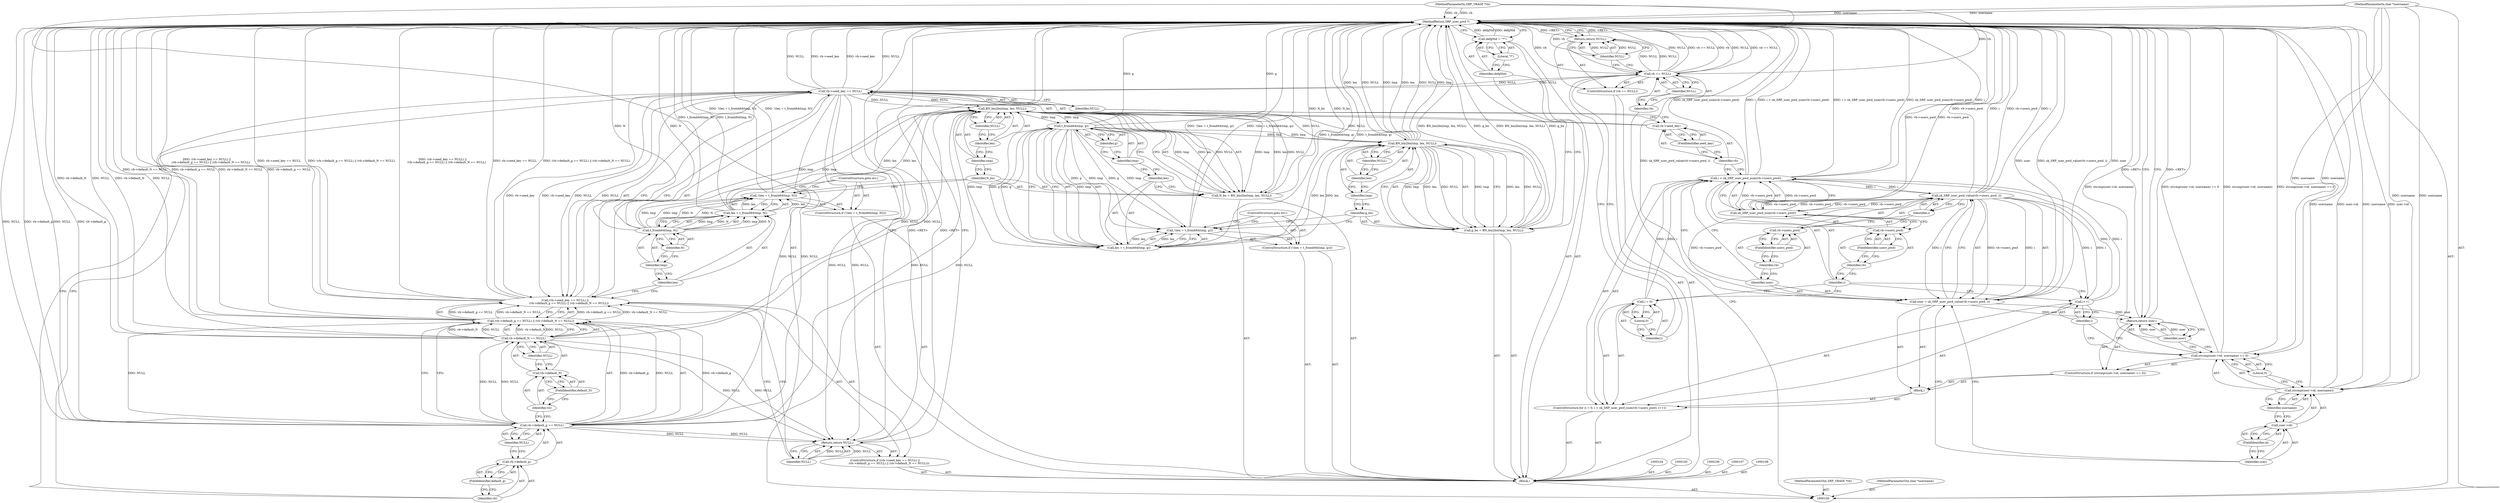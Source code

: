 digraph "1_openssl_259b664f950c2ba66fbf4b0fe5281327904ead21_0" {
"1000196" [label="(MethodReturn,SRP_user_pwd *)"];
"1000101" [label="(MethodParameterIn,SRP_VBASE *vb)"];
"1000264" [label="(MethodParameterOut,SRP_VBASE *vb)"];
"1000102" [label="(MethodParameterIn,char *username)"];
"1000265" [label="(MethodParameterOut,char *username)"];
"1000114" [label="(Identifier,NULL)"];
"1000113" [label="(Return,return NULL;)"];
"1000116" [label="(Call,i = 0)"];
"1000117" [label="(Identifier,i)"];
"1000118" [label="(Literal,0)"];
"1000119" [label="(Call,i < sk_SRP_user_pwd_num(vb->users_pwd))"];
"1000120" [label="(Identifier,i)"];
"1000121" [label="(Call,sk_SRP_user_pwd_num(vb->users_pwd))"];
"1000122" [label="(Call,vb->users_pwd)"];
"1000123" [label="(Identifier,vb)"];
"1000124" [label="(FieldIdentifier,users_pwd)"];
"1000115" [label="(ControlStructure,for (i = 0; i < sk_SRP_user_pwd_num(vb->users_pwd); i++))"];
"1000125" [label="(Call,i++)"];
"1000126" [label="(Identifier,i)"];
"1000127" [label="(Block,)"];
"1000130" [label="(Call,sk_SRP_user_pwd_value(vb->users_pwd, i))"];
"1000131" [label="(Call,vb->users_pwd)"];
"1000132" [label="(Identifier,vb)"];
"1000133" [label="(FieldIdentifier,users_pwd)"];
"1000134" [label="(Identifier,i)"];
"1000128" [label="(Call,user = sk_SRP_user_pwd_value(vb->users_pwd, i))"];
"1000129" [label="(Identifier,user)"];
"1000136" [label="(Call,strcmp(user->id, username) == 0)"];
"1000137" [label="(Call,strcmp(user->id, username))"];
"1000138" [label="(Call,user->id)"];
"1000139" [label="(Identifier,user)"];
"1000140" [label="(FieldIdentifier,id)"];
"1000141" [label="(Identifier,username)"];
"1000142" [label="(Literal,0)"];
"1000135" [label="(ControlStructure,if (strcmp(user->id, username) == 0))"];
"1000143" [label="(Return,return user;)"];
"1000144" [label="(Identifier,user)"];
"1000147" [label="(Call,vb->seed_key == NULL)"];
"1000148" [label="(Call,vb->seed_key)"];
"1000149" [label="(Identifier,vb)"];
"1000150" [label="(FieldIdentifier,seed_key)"];
"1000151" [label="(Identifier,NULL)"];
"1000145" [label="(ControlStructure,if ((vb->seed_key == NULL) ||\n         (vb->default_g == NULL) || (vb->default_N == NULL)))"];
"1000146" [label="(Call,(vb->seed_key == NULL) ||\n         (vb->default_g == NULL) || (vb->default_N == NULL))"];
"1000153" [label="(Call,vb->default_g == NULL)"];
"1000154" [label="(Call,vb->default_g)"];
"1000155" [label="(Identifier,vb)"];
"1000156" [label="(FieldIdentifier,default_g)"];
"1000157" [label="(Identifier,NULL)"];
"1000158" [label="(Call,vb->default_N == NULL)"];
"1000159" [label="(Call,vb->default_N)"];
"1000160" [label="(Identifier,vb)"];
"1000161" [label="(FieldIdentifier,default_N)"];
"1000162" [label="(Identifier,NULL)"];
"1000152" [label="(Call,(vb->default_g == NULL) || (vb->default_N == NULL))"];
"1000164" [label="(Identifier,NULL)"];
"1000163" [label="(Return,return NULL;)"];
"1000166" [label="(Call,!(len = t_fromb64(tmp, N)))"];
"1000167" [label="(Call,len = t_fromb64(tmp, N))"];
"1000168" [label="(Identifier,len)"];
"1000169" [label="(Call,t_fromb64(tmp, N))"];
"1000170" [label="(Identifier,tmp)"];
"1000171" [label="(Identifier,N)"];
"1000165" [label="(ControlStructure,if (!(len = t_fromb64(tmp, N))))"];
"1000103" [label="(Block,)"];
"1000172" [label="(ControlStructure,goto err;)"];
"1000175" [label="(Call,BN_bin2bn(tmp, len, NULL))"];
"1000176" [label="(Identifier,tmp)"];
"1000177" [label="(Identifier,len)"];
"1000178" [label="(Identifier,NULL)"];
"1000173" [label="(Call,N_bn = BN_bin2bn(tmp, len, NULL))"];
"1000174" [label="(Identifier,N_bn)"];
"1000180" [label="(Call,!(len = t_fromb64(tmp, g)))"];
"1000181" [label="(Call,len = t_fromb64(tmp, g))"];
"1000182" [label="(Identifier,len)"];
"1000183" [label="(Call,t_fromb64(tmp, g))"];
"1000184" [label="(Identifier,tmp)"];
"1000185" [label="(Identifier,g)"];
"1000179" [label="(ControlStructure,if (!(len = t_fromb64(tmp, g))))"];
"1000186" [label="(ControlStructure,goto err;)"];
"1000189" [label="(Call,BN_bin2bn(tmp, len, NULL))"];
"1000190" [label="(Identifier,tmp)"];
"1000191" [label="(Identifier,len)"];
"1000192" [label="(Identifier,NULL)"];
"1000187" [label="(Call,g_bn = BN_bin2bn(tmp, len, NULL))"];
"1000188" [label="(Identifier,g_bn)"];
"1000195" [label="(Literal,\"*\")"];
"1000193" [label="(Call,defgNid = \"*\")"];
"1000194" [label="(Identifier,defgNid)"];
"1000112" [label="(Identifier,NULL)"];
"1000109" [label="(ControlStructure,if (vb == NULL))"];
"1000110" [label="(Call,vb == NULL)"];
"1000111" [label="(Identifier,vb)"];
"1000196" -> "1000100"  [label="AST: "];
"1000196" -> "1000113"  [label="CFG: "];
"1000196" -> "1000143"  [label="CFG: "];
"1000196" -> "1000163"  [label="CFG: "];
"1000196" -> "1000193"  [label="CFG: "];
"1000128" -> "1000196"  [label="DDG: sk_SRP_user_pwd_value(vb->users_pwd, i)"];
"1000128" -> "1000196"  [label="DDG: user"];
"1000183" -> "1000196"  [label="DDG: g"];
"1000147" -> "1000196"  [label="DDG: NULL"];
"1000147" -> "1000196"  [label="DDG: vb->seed_key"];
"1000153" -> "1000196"  [label="DDG: NULL"];
"1000153" -> "1000196"  [label="DDG: vb->default_g"];
"1000187" -> "1000196"  [label="DDG: BN_bin2bn(tmp, len, NULL)"];
"1000187" -> "1000196"  [label="DDG: g_bn"];
"1000137" -> "1000196"  [label="DDG: username"];
"1000137" -> "1000196"  [label="DDG: user->id"];
"1000152" -> "1000196"  [label="DDG: vb->default_g == NULL"];
"1000152" -> "1000196"  [label="DDG: vb->default_N == NULL"];
"1000119" -> "1000196"  [label="DDG: i < sk_SRP_user_pwd_num(vb->users_pwd)"];
"1000119" -> "1000196"  [label="DDG: sk_SRP_user_pwd_num(vb->users_pwd)"];
"1000119" -> "1000196"  [label="DDG: i"];
"1000130" -> "1000196"  [label="DDG: vb->users_pwd"];
"1000130" -> "1000196"  [label="DDG: i"];
"1000158" -> "1000196"  [label="DDG: vb->default_N"];
"1000158" -> "1000196"  [label="DDG: NULL"];
"1000193" -> "1000196"  [label="DDG: defgNid"];
"1000167" -> "1000196"  [label="DDG: t_fromb64(tmp, N)"];
"1000189" -> "1000196"  [label="DDG: tmp"];
"1000189" -> "1000196"  [label="DDG: len"];
"1000189" -> "1000196"  [label="DDG: NULL"];
"1000166" -> "1000196"  [label="DDG: !(len = t_fromb64(tmp, N))"];
"1000146" -> "1000196"  [label="DDG: (vb->default_g == NULL) || (vb->default_N == NULL)"];
"1000146" -> "1000196"  [label="DDG: (vb->seed_key == NULL) ||\n         (vb->default_g == NULL) || (vb->default_N == NULL)"];
"1000146" -> "1000196"  [label="DDG: vb->seed_key == NULL"];
"1000180" -> "1000196"  [label="DDG: !(len = t_fromb64(tmp, g))"];
"1000102" -> "1000196"  [label="DDG: username"];
"1000110" -> "1000196"  [label="DDG: NULL"];
"1000110" -> "1000196"  [label="DDG: vb == NULL"];
"1000110" -> "1000196"  [label="DDG: vb"];
"1000101" -> "1000196"  [label="DDG: vb"];
"1000136" -> "1000196"  [label="DDG: strcmp(user->id, username) == 0"];
"1000136" -> "1000196"  [label="DDG: strcmp(user->id, username)"];
"1000121" -> "1000196"  [label="DDG: vb->users_pwd"];
"1000169" -> "1000196"  [label="DDG: N"];
"1000181" -> "1000196"  [label="DDG: t_fromb64(tmp, g)"];
"1000173" -> "1000196"  [label="DDG: N_bn"];
"1000143" -> "1000196"  [label="DDG: <RET>"];
"1000163" -> "1000196"  [label="DDG: <RET>"];
"1000113" -> "1000196"  [label="DDG: <RET>"];
"1000101" -> "1000100"  [label="AST: "];
"1000101" -> "1000196"  [label="DDG: vb"];
"1000101" -> "1000110"  [label="DDG: vb"];
"1000264" -> "1000100"  [label="AST: "];
"1000102" -> "1000100"  [label="AST: "];
"1000102" -> "1000196"  [label="DDG: username"];
"1000102" -> "1000136"  [label="DDG: username"];
"1000102" -> "1000137"  [label="DDG: username"];
"1000265" -> "1000100"  [label="AST: "];
"1000114" -> "1000113"  [label="AST: "];
"1000114" -> "1000110"  [label="CFG: "];
"1000113" -> "1000114"  [label="CFG: "];
"1000114" -> "1000113"  [label="DDG: NULL"];
"1000113" -> "1000109"  [label="AST: "];
"1000113" -> "1000114"  [label="CFG: "];
"1000114" -> "1000113"  [label="AST: "];
"1000196" -> "1000113"  [label="CFG: "];
"1000113" -> "1000196"  [label="DDG: <RET>"];
"1000114" -> "1000113"  [label="DDG: NULL"];
"1000110" -> "1000113"  [label="DDG: NULL"];
"1000116" -> "1000115"  [label="AST: "];
"1000116" -> "1000118"  [label="CFG: "];
"1000117" -> "1000116"  [label="AST: "];
"1000118" -> "1000116"  [label="AST: "];
"1000120" -> "1000116"  [label="CFG: "];
"1000116" -> "1000119"  [label="DDG: i"];
"1000117" -> "1000116"  [label="AST: "];
"1000117" -> "1000110"  [label="CFG: "];
"1000118" -> "1000117"  [label="CFG: "];
"1000118" -> "1000116"  [label="AST: "];
"1000118" -> "1000117"  [label="CFG: "];
"1000116" -> "1000118"  [label="CFG: "];
"1000119" -> "1000115"  [label="AST: "];
"1000119" -> "1000121"  [label="CFG: "];
"1000120" -> "1000119"  [label="AST: "];
"1000121" -> "1000119"  [label="AST: "];
"1000129" -> "1000119"  [label="CFG: "];
"1000149" -> "1000119"  [label="CFG: "];
"1000119" -> "1000196"  [label="DDG: i < sk_SRP_user_pwd_num(vb->users_pwd)"];
"1000119" -> "1000196"  [label="DDG: sk_SRP_user_pwd_num(vb->users_pwd)"];
"1000119" -> "1000196"  [label="DDG: i"];
"1000116" -> "1000119"  [label="DDG: i"];
"1000125" -> "1000119"  [label="DDG: i"];
"1000121" -> "1000119"  [label="DDG: vb->users_pwd"];
"1000119" -> "1000130"  [label="DDG: i"];
"1000120" -> "1000119"  [label="AST: "];
"1000120" -> "1000116"  [label="CFG: "];
"1000120" -> "1000125"  [label="CFG: "];
"1000123" -> "1000120"  [label="CFG: "];
"1000121" -> "1000119"  [label="AST: "];
"1000121" -> "1000122"  [label="CFG: "];
"1000122" -> "1000121"  [label="AST: "];
"1000119" -> "1000121"  [label="CFG: "];
"1000121" -> "1000196"  [label="DDG: vb->users_pwd"];
"1000121" -> "1000119"  [label="DDG: vb->users_pwd"];
"1000130" -> "1000121"  [label="DDG: vb->users_pwd"];
"1000121" -> "1000130"  [label="DDG: vb->users_pwd"];
"1000122" -> "1000121"  [label="AST: "];
"1000122" -> "1000124"  [label="CFG: "];
"1000123" -> "1000122"  [label="AST: "];
"1000124" -> "1000122"  [label="AST: "];
"1000121" -> "1000122"  [label="CFG: "];
"1000123" -> "1000122"  [label="AST: "];
"1000123" -> "1000120"  [label="CFG: "];
"1000124" -> "1000123"  [label="CFG: "];
"1000124" -> "1000122"  [label="AST: "];
"1000124" -> "1000123"  [label="CFG: "];
"1000122" -> "1000124"  [label="CFG: "];
"1000115" -> "1000103"  [label="AST: "];
"1000116" -> "1000115"  [label="AST: "];
"1000119" -> "1000115"  [label="AST: "];
"1000125" -> "1000115"  [label="AST: "];
"1000127" -> "1000115"  [label="AST: "];
"1000125" -> "1000115"  [label="AST: "];
"1000125" -> "1000126"  [label="CFG: "];
"1000126" -> "1000125"  [label="AST: "];
"1000120" -> "1000125"  [label="CFG: "];
"1000125" -> "1000119"  [label="DDG: i"];
"1000130" -> "1000125"  [label="DDG: i"];
"1000126" -> "1000125"  [label="AST: "];
"1000126" -> "1000136"  [label="CFG: "];
"1000125" -> "1000126"  [label="CFG: "];
"1000127" -> "1000115"  [label="AST: "];
"1000128" -> "1000127"  [label="AST: "];
"1000135" -> "1000127"  [label="AST: "];
"1000130" -> "1000128"  [label="AST: "];
"1000130" -> "1000134"  [label="CFG: "];
"1000131" -> "1000130"  [label="AST: "];
"1000134" -> "1000130"  [label="AST: "];
"1000128" -> "1000130"  [label="CFG: "];
"1000130" -> "1000196"  [label="DDG: vb->users_pwd"];
"1000130" -> "1000196"  [label="DDG: i"];
"1000130" -> "1000121"  [label="DDG: vb->users_pwd"];
"1000130" -> "1000125"  [label="DDG: i"];
"1000130" -> "1000128"  [label="DDG: vb->users_pwd"];
"1000130" -> "1000128"  [label="DDG: i"];
"1000121" -> "1000130"  [label="DDG: vb->users_pwd"];
"1000119" -> "1000130"  [label="DDG: i"];
"1000131" -> "1000130"  [label="AST: "];
"1000131" -> "1000133"  [label="CFG: "];
"1000132" -> "1000131"  [label="AST: "];
"1000133" -> "1000131"  [label="AST: "];
"1000134" -> "1000131"  [label="CFG: "];
"1000132" -> "1000131"  [label="AST: "];
"1000132" -> "1000129"  [label="CFG: "];
"1000133" -> "1000132"  [label="CFG: "];
"1000133" -> "1000131"  [label="AST: "];
"1000133" -> "1000132"  [label="CFG: "];
"1000131" -> "1000133"  [label="CFG: "];
"1000134" -> "1000130"  [label="AST: "];
"1000134" -> "1000131"  [label="CFG: "];
"1000130" -> "1000134"  [label="CFG: "];
"1000128" -> "1000127"  [label="AST: "];
"1000128" -> "1000130"  [label="CFG: "];
"1000129" -> "1000128"  [label="AST: "];
"1000130" -> "1000128"  [label="AST: "];
"1000139" -> "1000128"  [label="CFG: "];
"1000128" -> "1000196"  [label="DDG: sk_SRP_user_pwd_value(vb->users_pwd, i)"];
"1000128" -> "1000196"  [label="DDG: user"];
"1000130" -> "1000128"  [label="DDG: vb->users_pwd"];
"1000130" -> "1000128"  [label="DDG: i"];
"1000128" -> "1000143"  [label="DDG: user"];
"1000129" -> "1000128"  [label="AST: "];
"1000129" -> "1000119"  [label="CFG: "];
"1000132" -> "1000129"  [label="CFG: "];
"1000136" -> "1000135"  [label="AST: "];
"1000136" -> "1000142"  [label="CFG: "];
"1000137" -> "1000136"  [label="AST: "];
"1000142" -> "1000136"  [label="AST: "];
"1000144" -> "1000136"  [label="CFG: "];
"1000126" -> "1000136"  [label="CFG: "];
"1000136" -> "1000196"  [label="DDG: strcmp(user->id, username) == 0"];
"1000136" -> "1000196"  [label="DDG: strcmp(user->id, username)"];
"1000102" -> "1000136"  [label="DDG: username"];
"1000137" -> "1000136"  [label="AST: "];
"1000137" -> "1000141"  [label="CFG: "];
"1000138" -> "1000137"  [label="AST: "];
"1000141" -> "1000137"  [label="AST: "];
"1000142" -> "1000137"  [label="CFG: "];
"1000137" -> "1000196"  [label="DDG: username"];
"1000137" -> "1000196"  [label="DDG: user->id"];
"1000102" -> "1000137"  [label="DDG: username"];
"1000138" -> "1000137"  [label="AST: "];
"1000138" -> "1000140"  [label="CFG: "];
"1000139" -> "1000138"  [label="AST: "];
"1000140" -> "1000138"  [label="AST: "];
"1000141" -> "1000138"  [label="CFG: "];
"1000139" -> "1000138"  [label="AST: "];
"1000139" -> "1000128"  [label="CFG: "];
"1000140" -> "1000139"  [label="CFG: "];
"1000140" -> "1000138"  [label="AST: "];
"1000140" -> "1000139"  [label="CFG: "];
"1000138" -> "1000140"  [label="CFG: "];
"1000141" -> "1000137"  [label="AST: "];
"1000141" -> "1000138"  [label="CFG: "];
"1000137" -> "1000141"  [label="CFG: "];
"1000142" -> "1000136"  [label="AST: "];
"1000142" -> "1000137"  [label="CFG: "];
"1000136" -> "1000142"  [label="CFG: "];
"1000135" -> "1000127"  [label="AST: "];
"1000136" -> "1000135"  [label="AST: "];
"1000143" -> "1000135"  [label="AST: "];
"1000143" -> "1000135"  [label="AST: "];
"1000143" -> "1000144"  [label="CFG: "];
"1000144" -> "1000143"  [label="AST: "];
"1000196" -> "1000143"  [label="CFG: "];
"1000143" -> "1000196"  [label="DDG: <RET>"];
"1000144" -> "1000143"  [label="DDG: user"];
"1000128" -> "1000143"  [label="DDG: user"];
"1000144" -> "1000143"  [label="AST: "];
"1000144" -> "1000136"  [label="CFG: "];
"1000143" -> "1000144"  [label="CFG: "];
"1000144" -> "1000143"  [label="DDG: user"];
"1000147" -> "1000146"  [label="AST: "];
"1000147" -> "1000151"  [label="CFG: "];
"1000148" -> "1000147"  [label="AST: "];
"1000151" -> "1000147"  [label="AST: "];
"1000155" -> "1000147"  [label="CFG: "];
"1000146" -> "1000147"  [label="CFG: "];
"1000147" -> "1000196"  [label="DDG: NULL"];
"1000147" -> "1000196"  [label="DDG: vb->seed_key"];
"1000147" -> "1000146"  [label="DDG: vb->seed_key"];
"1000147" -> "1000146"  [label="DDG: NULL"];
"1000110" -> "1000147"  [label="DDG: NULL"];
"1000147" -> "1000153"  [label="DDG: NULL"];
"1000147" -> "1000163"  [label="DDG: NULL"];
"1000147" -> "1000175"  [label="DDG: NULL"];
"1000148" -> "1000147"  [label="AST: "];
"1000148" -> "1000150"  [label="CFG: "];
"1000149" -> "1000148"  [label="AST: "];
"1000150" -> "1000148"  [label="AST: "];
"1000151" -> "1000148"  [label="CFG: "];
"1000149" -> "1000148"  [label="AST: "];
"1000149" -> "1000119"  [label="CFG: "];
"1000150" -> "1000149"  [label="CFG: "];
"1000150" -> "1000148"  [label="AST: "];
"1000150" -> "1000149"  [label="CFG: "];
"1000148" -> "1000150"  [label="CFG: "];
"1000151" -> "1000147"  [label="AST: "];
"1000151" -> "1000148"  [label="CFG: "];
"1000147" -> "1000151"  [label="CFG: "];
"1000145" -> "1000103"  [label="AST: "];
"1000146" -> "1000145"  [label="AST: "];
"1000163" -> "1000145"  [label="AST: "];
"1000146" -> "1000145"  [label="AST: "];
"1000146" -> "1000147"  [label="CFG: "];
"1000146" -> "1000152"  [label="CFG: "];
"1000147" -> "1000146"  [label="AST: "];
"1000152" -> "1000146"  [label="AST: "];
"1000164" -> "1000146"  [label="CFG: "];
"1000168" -> "1000146"  [label="CFG: "];
"1000146" -> "1000196"  [label="DDG: (vb->default_g == NULL) || (vb->default_N == NULL)"];
"1000146" -> "1000196"  [label="DDG: (vb->seed_key == NULL) ||\n         (vb->default_g == NULL) || (vb->default_N == NULL)"];
"1000146" -> "1000196"  [label="DDG: vb->seed_key == NULL"];
"1000147" -> "1000146"  [label="DDG: vb->seed_key"];
"1000147" -> "1000146"  [label="DDG: NULL"];
"1000152" -> "1000146"  [label="DDG: vb->default_g == NULL"];
"1000152" -> "1000146"  [label="DDG: vb->default_N == NULL"];
"1000153" -> "1000152"  [label="AST: "];
"1000153" -> "1000157"  [label="CFG: "];
"1000154" -> "1000153"  [label="AST: "];
"1000157" -> "1000153"  [label="AST: "];
"1000160" -> "1000153"  [label="CFG: "];
"1000152" -> "1000153"  [label="CFG: "];
"1000153" -> "1000196"  [label="DDG: NULL"];
"1000153" -> "1000196"  [label="DDG: vb->default_g"];
"1000153" -> "1000152"  [label="DDG: vb->default_g"];
"1000153" -> "1000152"  [label="DDG: NULL"];
"1000147" -> "1000153"  [label="DDG: NULL"];
"1000153" -> "1000158"  [label="DDG: NULL"];
"1000153" -> "1000163"  [label="DDG: NULL"];
"1000153" -> "1000175"  [label="DDG: NULL"];
"1000154" -> "1000153"  [label="AST: "];
"1000154" -> "1000156"  [label="CFG: "];
"1000155" -> "1000154"  [label="AST: "];
"1000156" -> "1000154"  [label="AST: "];
"1000157" -> "1000154"  [label="CFG: "];
"1000155" -> "1000154"  [label="AST: "];
"1000155" -> "1000147"  [label="CFG: "];
"1000156" -> "1000155"  [label="CFG: "];
"1000156" -> "1000154"  [label="AST: "];
"1000156" -> "1000155"  [label="CFG: "];
"1000154" -> "1000156"  [label="CFG: "];
"1000157" -> "1000153"  [label="AST: "];
"1000157" -> "1000154"  [label="CFG: "];
"1000153" -> "1000157"  [label="CFG: "];
"1000158" -> "1000152"  [label="AST: "];
"1000158" -> "1000162"  [label="CFG: "];
"1000159" -> "1000158"  [label="AST: "];
"1000162" -> "1000158"  [label="AST: "];
"1000152" -> "1000158"  [label="CFG: "];
"1000158" -> "1000196"  [label="DDG: vb->default_N"];
"1000158" -> "1000196"  [label="DDG: NULL"];
"1000158" -> "1000152"  [label="DDG: vb->default_N"];
"1000158" -> "1000152"  [label="DDG: NULL"];
"1000153" -> "1000158"  [label="DDG: NULL"];
"1000158" -> "1000163"  [label="DDG: NULL"];
"1000158" -> "1000175"  [label="DDG: NULL"];
"1000159" -> "1000158"  [label="AST: "];
"1000159" -> "1000161"  [label="CFG: "];
"1000160" -> "1000159"  [label="AST: "];
"1000161" -> "1000159"  [label="AST: "];
"1000162" -> "1000159"  [label="CFG: "];
"1000160" -> "1000159"  [label="AST: "];
"1000160" -> "1000153"  [label="CFG: "];
"1000161" -> "1000160"  [label="CFG: "];
"1000161" -> "1000159"  [label="AST: "];
"1000161" -> "1000160"  [label="CFG: "];
"1000159" -> "1000161"  [label="CFG: "];
"1000162" -> "1000158"  [label="AST: "];
"1000162" -> "1000159"  [label="CFG: "];
"1000158" -> "1000162"  [label="CFG: "];
"1000152" -> "1000146"  [label="AST: "];
"1000152" -> "1000153"  [label="CFG: "];
"1000152" -> "1000158"  [label="CFG: "];
"1000153" -> "1000152"  [label="AST: "];
"1000158" -> "1000152"  [label="AST: "];
"1000146" -> "1000152"  [label="CFG: "];
"1000152" -> "1000196"  [label="DDG: vb->default_g == NULL"];
"1000152" -> "1000196"  [label="DDG: vb->default_N == NULL"];
"1000152" -> "1000146"  [label="DDG: vb->default_g == NULL"];
"1000152" -> "1000146"  [label="DDG: vb->default_N == NULL"];
"1000153" -> "1000152"  [label="DDG: vb->default_g"];
"1000153" -> "1000152"  [label="DDG: NULL"];
"1000158" -> "1000152"  [label="DDG: vb->default_N"];
"1000158" -> "1000152"  [label="DDG: NULL"];
"1000164" -> "1000163"  [label="AST: "];
"1000164" -> "1000146"  [label="CFG: "];
"1000163" -> "1000164"  [label="CFG: "];
"1000164" -> "1000163"  [label="DDG: NULL"];
"1000163" -> "1000145"  [label="AST: "];
"1000163" -> "1000164"  [label="CFG: "];
"1000164" -> "1000163"  [label="AST: "];
"1000196" -> "1000163"  [label="CFG: "];
"1000163" -> "1000196"  [label="DDG: <RET>"];
"1000164" -> "1000163"  [label="DDG: NULL"];
"1000147" -> "1000163"  [label="DDG: NULL"];
"1000153" -> "1000163"  [label="DDG: NULL"];
"1000158" -> "1000163"  [label="DDG: NULL"];
"1000166" -> "1000165"  [label="AST: "];
"1000166" -> "1000167"  [label="CFG: "];
"1000167" -> "1000166"  [label="AST: "];
"1000172" -> "1000166"  [label="CFG: "];
"1000174" -> "1000166"  [label="CFG: "];
"1000166" -> "1000196"  [label="DDG: !(len = t_fromb64(tmp, N))"];
"1000167" -> "1000166"  [label="DDG: len"];
"1000169" -> "1000166"  [label="DDG: tmp"];
"1000169" -> "1000166"  [label="DDG: N"];
"1000167" -> "1000166"  [label="AST: "];
"1000167" -> "1000169"  [label="CFG: "];
"1000168" -> "1000167"  [label="AST: "];
"1000169" -> "1000167"  [label="AST: "];
"1000166" -> "1000167"  [label="CFG: "];
"1000167" -> "1000196"  [label="DDG: t_fromb64(tmp, N)"];
"1000167" -> "1000166"  [label="DDG: len"];
"1000169" -> "1000167"  [label="DDG: tmp"];
"1000169" -> "1000167"  [label="DDG: N"];
"1000167" -> "1000175"  [label="DDG: len"];
"1000168" -> "1000167"  [label="AST: "];
"1000168" -> "1000146"  [label="CFG: "];
"1000170" -> "1000168"  [label="CFG: "];
"1000169" -> "1000167"  [label="AST: "];
"1000169" -> "1000171"  [label="CFG: "];
"1000170" -> "1000169"  [label="AST: "];
"1000171" -> "1000169"  [label="AST: "];
"1000167" -> "1000169"  [label="CFG: "];
"1000169" -> "1000196"  [label="DDG: N"];
"1000169" -> "1000166"  [label="DDG: tmp"];
"1000169" -> "1000166"  [label="DDG: N"];
"1000169" -> "1000167"  [label="DDG: tmp"];
"1000169" -> "1000167"  [label="DDG: N"];
"1000169" -> "1000175"  [label="DDG: tmp"];
"1000170" -> "1000169"  [label="AST: "];
"1000170" -> "1000168"  [label="CFG: "];
"1000171" -> "1000170"  [label="CFG: "];
"1000171" -> "1000169"  [label="AST: "];
"1000171" -> "1000170"  [label="CFG: "];
"1000169" -> "1000171"  [label="CFG: "];
"1000165" -> "1000103"  [label="AST: "];
"1000166" -> "1000165"  [label="AST: "];
"1000172" -> "1000165"  [label="AST: "];
"1000103" -> "1000100"  [label="AST: "];
"1000104" -> "1000103"  [label="AST: "];
"1000105" -> "1000103"  [label="AST: "];
"1000106" -> "1000103"  [label="AST: "];
"1000107" -> "1000103"  [label="AST: "];
"1000108" -> "1000103"  [label="AST: "];
"1000109" -> "1000103"  [label="AST: "];
"1000115" -> "1000103"  [label="AST: "];
"1000145" -> "1000103"  [label="AST: "];
"1000165" -> "1000103"  [label="AST: "];
"1000173" -> "1000103"  [label="AST: "];
"1000179" -> "1000103"  [label="AST: "];
"1000187" -> "1000103"  [label="AST: "];
"1000193" -> "1000103"  [label="AST: "];
"1000172" -> "1000165"  [label="AST: "];
"1000172" -> "1000166"  [label="CFG: "];
"1000175" -> "1000173"  [label="AST: "];
"1000175" -> "1000178"  [label="CFG: "];
"1000176" -> "1000175"  [label="AST: "];
"1000177" -> "1000175"  [label="AST: "];
"1000178" -> "1000175"  [label="AST: "];
"1000173" -> "1000175"  [label="CFG: "];
"1000175" -> "1000173"  [label="DDG: tmp"];
"1000175" -> "1000173"  [label="DDG: len"];
"1000175" -> "1000173"  [label="DDG: NULL"];
"1000169" -> "1000175"  [label="DDG: tmp"];
"1000167" -> "1000175"  [label="DDG: len"];
"1000147" -> "1000175"  [label="DDG: NULL"];
"1000153" -> "1000175"  [label="DDG: NULL"];
"1000158" -> "1000175"  [label="DDG: NULL"];
"1000175" -> "1000183"  [label="DDG: tmp"];
"1000175" -> "1000189"  [label="DDG: NULL"];
"1000176" -> "1000175"  [label="AST: "];
"1000176" -> "1000174"  [label="CFG: "];
"1000177" -> "1000176"  [label="CFG: "];
"1000177" -> "1000175"  [label="AST: "];
"1000177" -> "1000176"  [label="CFG: "];
"1000178" -> "1000177"  [label="CFG: "];
"1000178" -> "1000175"  [label="AST: "];
"1000178" -> "1000177"  [label="CFG: "];
"1000175" -> "1000178"  [label="CFG: "];
"1000173" -> "1000103"  [label="AST: "];
"1000173" -> "1000175"  [label="CFG: "];
"1000174" -> "1000173"  [label="AST: "];
"1000175" -> "1000173"  [label="AST: "];
"1000182" -> "1000173"  [label="CFG: "];
"1000173" -> "1000196"  [label="DDG: N_bn"];
"1000175" -> "1000173"  [label="DDG: tmp"];
"1000175" -> "1000173"  [label="DDG: len"];
"1000175" -> "1000173"  [label="DDG: NULL"];
"1000174" -> "1000173"  [label="AST: "];
"1000174" -> "1000166"  [label="CFG: "];
"1000176" -> "1000174"  [label="CFG: "];
"1000180" -> "1000179"  [label="AST: "];
"1000180" -> "1000181"  [label="CFG: "];
"1000181" -> "1000180"  [label="AST: "];
"1000186" -> "1000180"  [label="CFG: "];
"1000188" -> "1000180"  [label="CFG: "];
"1000180" -> "1000196"  [label="DDG: !(len = t_fromb64(tmp, g))"];
"1000181" -> "1000180"  [label="DDG: len"];
"1000183" -> "1000180"  [label="DDG: tmp"];
"1000183" -> "1000180"  [label="DDG: g"];
"1000181" -> "1000180"  [label="AST: "];
"1000181" -> "1000183"  [label="CFG: "];
"1000182" -> "1000181"  [label="AST: "];
"1000183" -> "1000181"  [label="AST: "];
"1000180" -> "1000181"  [label="CFG: "];
"1000181" -> "1000196"  [label="DDG: t_fromb64(tmp, g)"];
"1000181" -> "1000180"  [label="DDG: len"];
"1000183" -> "1000181"  [label="DDG: tmp"];
"1000183" -> "1000181"  [label="DDG: g"];
"1000181" -> "1000189"  [label="DDG: len"];
"1000182" -> "1000181"  [label="AST: "];
"1000182" -> "1000173"  [label="CFG: "];
"1000184" -> "1000182"  [label="CFG: "];
"1000183" -> "1000181"  [label="AST: "];
"1000183" -> "1000185"  [label="CFG: "];
"1000184" -> "1000183"  [label="AST: "];
"1000185" -> "1000183"  [label="AST: "];
"1000181" -> "1000183"  [label="CFG: "];
"1000183" -> "1000196"  [label="DDG: g"];
"1000183" -> "1000180"  [label="DDG: tmp"];
"1000183" -> "1000180"  [label="DDG: g"];
"1000183" -> "1000181"  [label="DDG: tmp"];
"1000183" -> "1000181"  [label="DDG: g"];
"1000175" -> "1000183"  [label="DDG: tmp"];
"1000183" -> "1000189"  [label="DDG: tmp"];
"1000184" -> "1000183"  [label="AST: "];
"1000184" -> "1000182"  [label="CFG: "];
"1000185" -> "1000184"  [label="CFG: "];
"1000185" -> "1000183"  [label="AST: "];
"1000185" -> "1000184"  [label="CFG: "];
"1000183" -> "1000185"  [label="CFG: "];
"1000179" -> "1000103"  [label="AST: "];
"1000180" -> "1000179"  [label="AST: "];
"1000186" -> "1000179"  [label="AST: "];
"1000186" -> "1000179"  [label="AST: "];
"1000186" -> "1000180"  [label="CFG: "];
"1000189" -> "1000187"  [label="AST: "];
"1000189" -> "1000192"  [label="CFG: "];
"1000190" -> "1000189"  [label="AST: "];
"1000191" -> "1000189"  [label="AST: "];
"1000192" -> "1000189"  [label="AST: "];
"1000187" -> "1000189"  [label="CFG: "];
"1000189" -> "1000196"  [label="DDG: tmp"];
"1000189" -> "1000196"  [label="DDG: len"];
"1000189" -> "1000196"  [label="DDG: NULL"];
"1000189" -> "1000187"  [label="DDG: tmp"];
"1000189" -> "1000187"  [label="DDG: len"];
"1000189" -> "1000187"  [label="DDG: NULL"];
"1000183" -> "1000189"  [label="DDG: tmp"];
"1000181" -> "1000189"  [label="DDG: len"];
"1000175" -> "1000189"  [label="DDG: NULL"];
"1000190" -> "1000189"  [label="AST: "];
"1000190" -> "1000188"  [label="CFG: "];
"1000191" -> "1000190"  [label="CFG: "];
"1000191" -> "1000189"  [label="AST: "];
"1000191" -> "1000190"  [label="CFG: "];
"1000192" -> "1000191"  [label="CFG: "];
"1000192" -> "1000189"  [label="AST: "];
"1000192" -> "1000191"  [label="CFG: "];
"1000189" -> "1000192"  [label="CFG: "];
"1000187" -> "1000103"  [label="AST: "];
"1000187" -> "1000189"  [label="CFG: "];
"1000188" -> "1000187"  [label="AST: "];
"1000189" -> "1000187"  [label="AST: "];
"1000194" -> "1000187"  [label="CFG: "];
"1000187" -> "1000196"  [label="DDG: BN_bin2bn(tmp, len, NULL)"];
"1000187" -> "1000196"  [label="DDG: g_bn"];
"1000189" -> "1000187"  [label="DDG: tmp"];
"1000189" -> "1000187"  [label="DDG: len"];
"1000189" -> "1000187"  [label="DDG: NULL"];
"1000188" -> "1000187"  [label="AST: "];
"1000188" -> "1000180"  [label="CFG: "];
"1000190" -> "1000188"  [label="CFG: "];
"1000195" -> "1000193"  [label="AST: "];
"1000195" -> "1000194"  [label="CFG: "];
"1000193" -> "1000195"  [label="CFG: "];
"1000193" -> "1000103"  [label="AST: "];
"1000193" -> "1000195"  [label="CFG: "];
"1000194" -> "1000193"  [label="AST: "];
"1000195" -> "1000193"  [label="AST: "];
"1000196" -> "1000193"  [label="CFG: "];
"1000193" -> "1000196"  [label="DDG: defgNid"];
"1000194" -> "1000193"  [label="AST: "];
"1000194" -> "1000187"  [label="CFG: "];
"1000195" -> "1000194"  [label="CFG: "];
"1000112" -> "1000110"  [label="AST: "];
"1000112" -> "1000111"  [label="CFG: "];
"1000110" -> "1000112"  [label="CFG: "];
"1000109" -> "1000103"  [label="AST: "];
"1000110" -> "1000109"  [label="AST: "];
"1000113" -> "1000109"  [label="AST: "];
"1000110" -> "1000109"  [label="AST: "];
"1000110" -> "1000112"  [label="CFG: "];
"1000111" -> "1000110"  [label="AST: "];
"1000112" -> "1000110"  [label="AST: "];
"1000114" -> "1000110"  [label="CFG: "];
"1000117" -> "1000110"  [label="CFG: "];
"1000110" -> "1000196"  [label="DDG: NULL"];
"1000110" -> "1000196"  [label="DDG: vb == NULL"];
"1000110" -> "1000196"  [label="DDG: vb"];
"1000101" -> "1000110"  [label="DDG: vb"];
"1000110" -> "1000113"  [label="DDG: NULL"];
"1000110" -> "1000147"  [label="DDG: NULL"];
"1000111" -> "1000110"  [label="AST: "];
"1000111" -> "1000100"  [label="CFG: "];
"1000112" -> "1000111"  [label="CFG: "];
}
